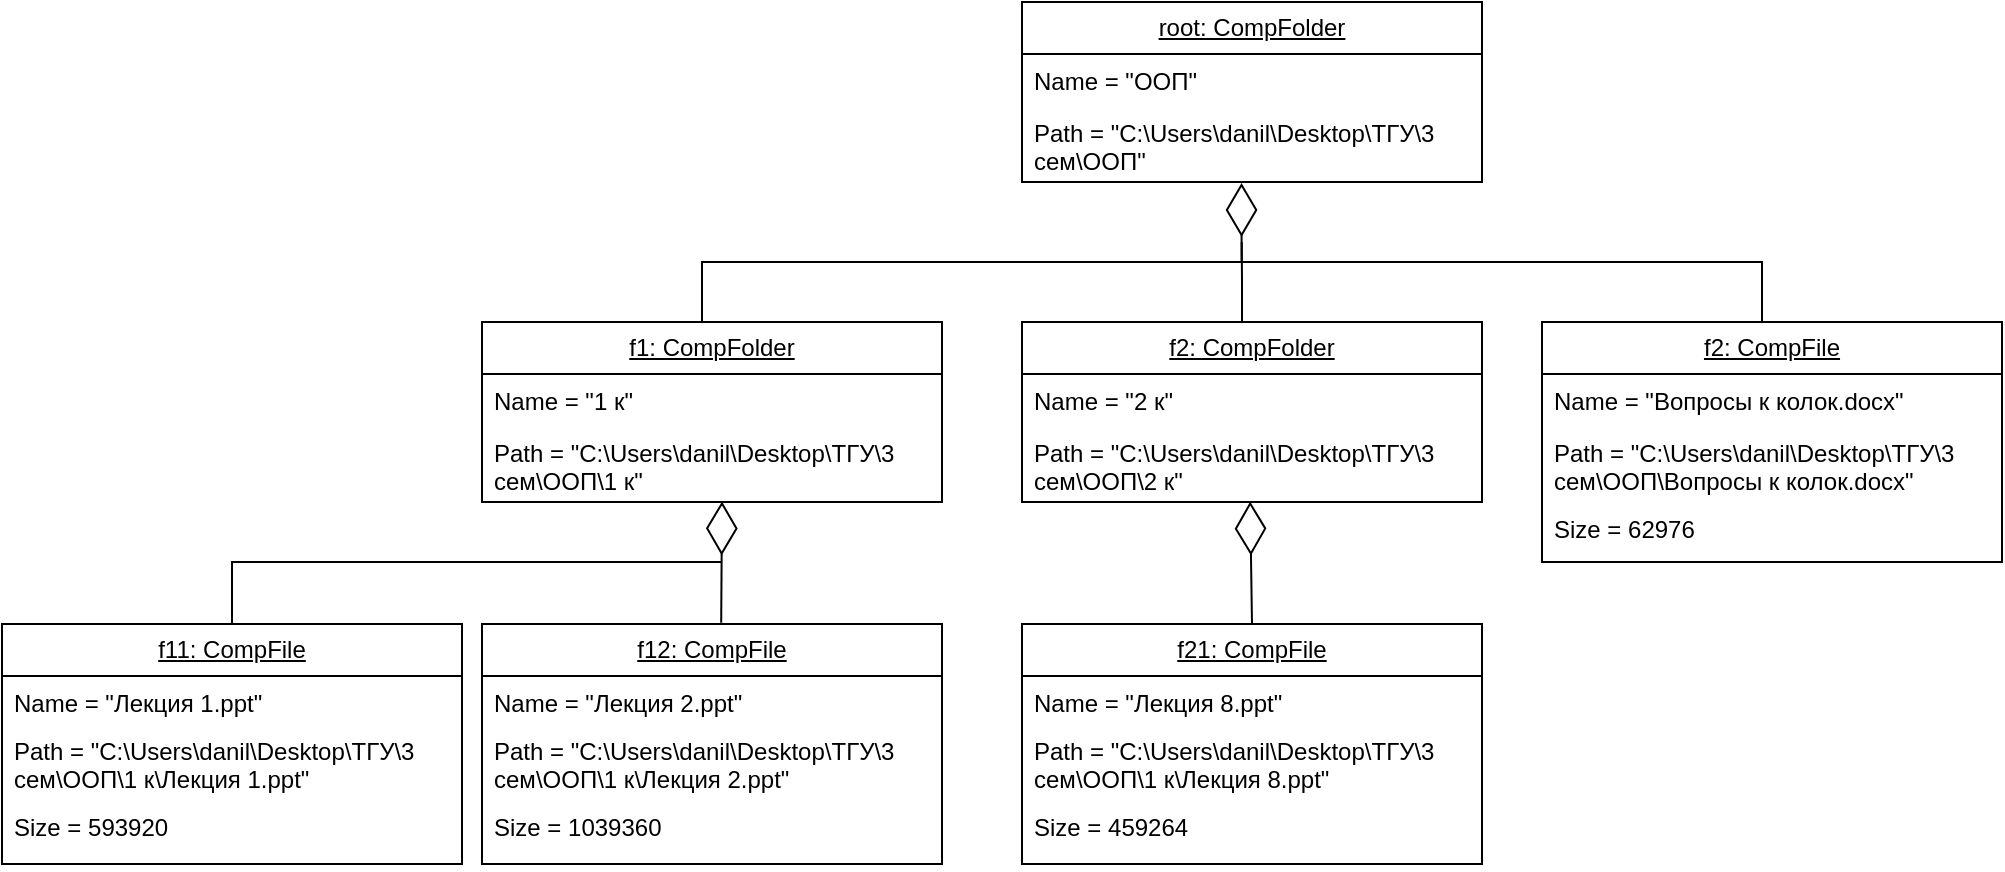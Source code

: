 <mxfile version="26.1.3">
  <diagram name="Страница — 1" id="pOF_18oeRZEmL7VJ6E2s">
    <mxGraphModel dx="911" dy="1123" grid="1" gridSize="10" guides="1" tooltips="1" connect="1" arrows="1" fold="1" page="1" pageScale="1" pageWidth="827" pageHeight="1169" math="0" shadow="0">
      <root>
        <mxCell id="0" />
        <mxCell id="1" parent="0" />
        <mxCell id="nhWssT9SL3rCpwEpZhzF-1" value="&lt;u&gt;root: CompFolder&lt;/u&gt;" style="swimlane;fontStyle=0;childLayout=stackLayout;horizontal=1;startSize=26;fillColor=none;horizontalStack=0;resizeParent=1;resizeParentMax=0;resizeLast=0;collapsible=1;marginBottom=0;whiteSpace=wrap;html=1;" vertex="1" parent="1">
          <mxGeometry x="530" y="290" width="230" height="90" as="geometry" />
        </mxCell>
        <mxCell id="nhWssT9SL3rCpwEpZhzF-2" value="Name = &quot;ООП&quot;" style="text;strokeColor=none;fillColor=none;align=left;verticalAlign=top;spacingLeft=4;spacingRight=4;overflow=hidden;rotatable=0;points=[[0,0.5],[1,0.5]];portConstraint=eastwest;whiteSpace=wrap;html=1;" vertex="1" parent="nhWssT9SL3rCpwEpZhzF-1">
          <mxGeometry y="26" width="230" height="26" as="geometry" />
        </mxCell>
        <mxCell id="nhWssT9SL3rCpwEpZhzF-3" value="Path = &quot;C:\\Users\\danil\\Desktop\\ТГУ\\3 сем\\ООП&quot;" style="text;strokeColor=none;fillColor=none;align=left;verticalAlign=top;spacingLeft=4;spacingRight=4;overflow=hidden;rotatable=0;points=[[0,0.5],[1,0.5]];portConstraint=eastwest;whiteSpace=wrap;html=1;" vertex="1" parent="nhWssT9SL3rCpwEpZhzF-1">
          <mxGeometry y="52" width="230" height="38" as="geometry" />
        </mxCell>
        <mxCell id="nhWssT9SL3rCpwEpZhzF-5" value="&lt;u&gt;f1: CompFolder&lt;/u&gt;" style="swimlane;fontStyle=0;childLayout=stackLayout;horizontal=1;startSize=26;fillColor=none;horizontalStack=0;resizeParent=1;resizeParentMax=0;resizeLast=0;collapsible=1;marginBottom=0;whiteSpace=wrap;html=1;" vertex="1" parent="1">
          <mxGeometry x="260" y="450" width="230" height="90" as="geometry" />
        </mxCell>
        <mxCell id="nhWssT9SL3rCpwEpZhzF-6" value="Name = &quot;1 к&quot;" style="text;strokeColor=none;fillColor=none;align=left;verticalAlign=top;spacingLeft=4;spacingRight=4;overflow=hidden;rotatable=0;points=[[0,0.5],[1,0.5]];portConstraint=eastwest;whiteSpace=wrap;html=1;" vertex="1" parent="nhWssT9SL3rCpwEpZhzF-5">
          <mxGeometry y="26" width="230" height="26" as="geometry" />
        </mxCell>
        <mxCell id="nhWssT9SL3rCpwEpZhzF-7" value="Path = &quot;C:\\Users\\danil\\Desktop\\ТГУ\\3 сем\\ООП\\1 к&quot;" style="text;strokeColor=none;fillColor=none;align=left;verticalAlign=top;spacingLeft=4;spacingRight=4;overflow=hidden;rotatable=0;points=[[0,0.5],[1,0.5]];portConstraint=eastwest;whiteSpace=wrap;html=1;" vertex="1" parent="nhWssT9SL3rCpwEpZhzF-5">
          <mxGeometry y="52" width="230" height="38" as="geometry" />
        </mxCell>
        <mxCell id="nhWssT9SL3rCpwEpZhzF-29" style="edgeStyle=orthogonalEdgeStyle;rounded=0;orthogonalLoop=1;jettySize=auto;html=1;exitX=0.5;exitY=0;exitDx=0;exitDy=0;endArrow=none;startFill=0;" edge="1" parent="1">
          <mxGeometry relative="1" as="geometry">
            <mxPoint x="639.865" y="410" as="targetPoint" />
            <mxPoint x="640" y="450" as="sourcePoint" />
            <Array as="points">
              <mxPoint x="640" y="430" />
              <mxPoint x="640" y="430" />
            </Array>
          </mxGeometry>
        </mxCell>
        <mxCell id="nhWssT9SL3rCpwEpZhzF-8" value="&lt;u&gt;f2: CompFolder&lt;/u&gt;" style="swimlane;fontStyle=0;childLayout=stackLayout;horizontal=1;startSize=26;fillColor=none;horizontalStack=0;resizeParent=1;resizeParentMax=0;resizeLast=0;collapsible=1;marginBottom=0;whiteSpace=wrap;html=1;" vertex="1" parent="1">
          <mxGeometry x="530" y="450" width="230" height="90" as="geometry" />
        </mxCell>
        <mxCell id="nhWssT9SL3rCpwEpZhzF-9" value="Name = &quot;2 к&quot;" style="text;strokeColor=none;fillColor=none;align=left;verticalAlign=top;spacingLeft=4;spacingRight=4;overflow=hidden;rotatable=0;points=[[0,0.5],[1,0.5]];portConstraint=eastwest;whiteSpace=wrap;html=1;" vertex="1" parent="nhWssT9SL3rCpwEpZhzF-8">
          <mxGeometry y="26" width="230" height="26" as="geometry" />
        </mxCell>
        <mxCell id="nhWssT9SL3rCpwEpZhzF-10" value="Path = &quot;C:\\Users\\danil\\Desktop\\ТГУ\\3 сем\\ООП\\2 к&quot;" style="text;strokeColor=none;fillColor=none;align=left;verticalAlign=top;spacingLeft=4;spacingRight=4;overflow=hidden;rotatable=0;points=[[0,0.5],[1,0.5]];portConstraint=eastwest;whiteSpace=wrap;html=1;" vertex="1" parent="nhWssT9SL3rCpwEpZhzF-8">
          <mxGeometry y="52" width="230" height="38" as="geometry" />
        </mxCell>
        <mxCell id="nhWssT9SL3rCpwEpZhzF-33" style="edgeStyle=orthogonalEdgeStyle;rounded=0;orthogonalLoop=1;jettySize=auto;html=1;exitX=0.5;exitY=0;exitDx=0;exitDy=0;endArrow=none;startFill=0;" edge="1" parent="1" source="nhWssT9SL3rCpwEpZhzF-11">
          <mxGeometry relative="1" as="geometry">
            <mxPoint x="380" y="570" as="targetPoint" />
            <Array as="points">
              <mxPoint x="135" y="570" />
            </Array>
          </mxGeometry>
        </mxCell>
        <mxCell id="nhWssT9SL3rCpwEpZhzF-11" value="&lt;u&gt;f11: CompFile&lt;/u&gt;" style="swimlane;fontStyle=0;childLayout=stackLayout;horizontal=1;startSize=26;fillColor=none;horizontalStack=0;resizeParent=1;resizeParentMax=0;resizeLast=0;collapsible=1;marginBottom=0;whiteSpace=wrap;html=1;" vertex="1" parent="1">
          <mxGeometry x="20" y="601" width="230" height="120" as="geometry" />
        </mxCell>
        <mxCell id="nhWssT9SL3rCpwEpZhzF-12" value="Name = &quot;Лекция 1.ppt&quot;" style="text;strokeColor=none;fillColor=none;align=left;verticalAlign=top;spacingLeft=4;spacingRight=4;overflow=hidden;rotatable=0;points=[[0,0.5],[1,0.5]];portConstraint=eastwest;whiteSpace=wrap;html=1;" vertex="1" parent="nhWssT9SL3rCpwEpZhzF-11">
          <mxGeometry y="26" width="230" height="24" as="geometry" />
        </mxCell>
        <mxCell id="nhWssT9SL3rCpwEpZhzF-13" value="Path = &quot;C:\\Users\\danil\\Desktop\\ТГУ\\3 сем\\ООП\\1 к\\Лекция 1.ppt&quot;" style="text;strokeColor=none;fillColor=none;align=left;verticalAlign=top;spacingLeft=4;spacingRight=4;overflow=hidden;rotatable=0;points=[[0,0.5],[1,0.5]];portConstraint=eastwest;whiteSpace=wrap;html=1;" vertex="1" parent="nhWssT9SL3rCpwEpZhzF-11">
          <mxGeometry y="50" width="230" height="38" as="geometry" />
        </mxCell>
        <mxCell id="nhWssT9SL3rCpwEpZhzF-18" value="Size =&amp;nbsp;593920" style="text;strokeColor=none;fillColor=none;align=left;verticalAlign=top;spacingLeft=4;spacingRight=4;overflow=hidden;rotatable=0;points=[[0,0.5],[1,0.5]];portConstraint=eastwest;whiteSpace=wrap;html=1;" vertex="1" parent="nhWssT9SL3rCpwEpZhzF-11">
          <mxGeometry y="88" width="230" height="32" as="geometry" />
        </mxCell>
        <mxCell id="nhWssT9SL3rCpwEpZhzF-14" value="&lt;u&gt;f12: CompFile&lt;/u&gt;" style="swimlane;fontStyle=0;childLayout=stackLayout;horizontal=1;startSize=26;fillColor=none;horizontalStack=0;resizeParent=1;resizeParentMax=0;resizeLast=0;collapsible=1;marginBottom=0;whiteSpace=wrap;html=1;" vertex="1" parent="1">
          <mxGeometry x="260" y="601" width="230" height="120" as="geometry" />
        </mxCell>
        <mxCell id="nhWssT9SL3rCpwEpZhzF-15" value="Name = &quot;Лекция 2.ppt&quot;" style="text;strokeColor=none;fillColor=none;align=left;verticalAlign=top;spacingLeft=4;spacingRight=4;overflow=hidden;rotatable=0;points=[[0,0.5],[1,0.5]];portConstraint=eastwest;whiteSpace=wrap;html=1;" vertex="1" parent="nhWssT9SL3rCpwEpZhzF-14">
          <mxGeometry y="26" width="230" height="24" as="geometry" />
        </mxCell>
        <mxCell id="nhWssT9SL3rCpwEpZhzF-16" value="Path = &quot;C:\\Users\\danil\\Desktop\\ТГУ\\3 сем\\ООП\\1 к\\Лекция 2.ppt&quot;" style="text;strokeColor=none;fillColor=none;align=left;verticalAlign=top;spacingLeft=4;spacingRight=4;overflow=hidden;rotatable=0;points=[[0,0.5],[1,0.5]];portConstraint=eastwest;whiteSpace=wrap;html=1;" vertex="1" parent="nhWssT9SL3rCpwEpZhzF-14">
          <mxGeometry y="50" width="230" height="38" as="geometry" />
        </mxCell>
        <mxCell id="nhWssT9SL3rCpwEpZhzF-19" value="Size =&amp;nbsp;1039360" style="text;strokeColor=none;fillColor=none;align=left;verticalAlign=top;spacingLeft=4;spacingRight=4;overflow=hidden;rotatable=0;points=[[0,0.5],[1,0.5]];portConstraint=eastwest;whiteSpace=wrap;html=1;" vertex="1" parent="nhWssT9SL3rCpwEpZhzF-14">
          <mxGeometry y="88" width="230" height="32" as="geometry" />
        </mxCell>
        <mxCell id="nhWssT9SL3rCpwEpZhzF-30" style="edgeStyle=orthogonalEdgeStyle;rounded=0;orthogonalLoop=1;jettySize=auto;html=1;exitX=0.5;exitY=0;exitDx=0;exitDy=0;endArrow=none;startFill=0;" edge="1" parent="1">
          <mxGeometry relative="1" as="geometry">
            <mxPoint x="640" y="420" as="targetPoint" />
            <mxPoint x="900" y="450.0" as="sourcePoint" />
            <Array as="points">
              <mxPoint x="900" y="420" />
            </Array>
          </mxGeometry>
        </mxCell>
        <mxCell id="nhWssT9SL3rCpwEpZhzF-20" value="&lt;u&gt;f2: CompFile&lt;/u&gt;" style="swimlane;fontStyle=0;childLayout=stackLayout;horizontal=1;startSize=26;fillColor=none;horizontalStack=0;resizeParent=1;resizeParentMax=0;resizeLast=0;collapsible=1;marginBottom=0;whiteSpace=wrap;html=1;" vertex="1" parent="1">
          <mxGeometry x="790" y="450" width="230" height="120" as="geometry" />
        </mxCell>
        <mxCell id="nhWssT9SL3rCpwEpZhzF-21" value="Name = &quot;Вопросы к колок.docx&quot;" style="text;strokeColor=none;fillColor=none;align=left;verticalAlign=top;spacingLeft=4;spacingRight=4;overflow=hidden;rotatable=0;points=[[0,0.5],[1,0.5]];portConstraint=eastwest;whiteSpace=wrap;html=1;" vertex="1" parent="nhWssT9SL3rCpwEpZhzF-20">
          <mxGeometry y="26" width="230" height="26" as="geometry" />
        </mxCell>
        <mxCell id="nhWssT9SL3rCpwEpZhzF-22" value="Path = &quot;C:\\Users\\danil\\Desktop\\ТГУ\\3 сем\\ООП\\Вопросы к колок.docx&quot;" style="text;strokeColor=none;fillColor=none;align=left;verticalAlign=top;spacingLeft=4;spacingRight=4;overflow=hidden;rotatable=0;points=[[0,0.5],[1,0.5]];portConstraint=eastwest;whiteSpace=wrap;html=1;" vertex="1" parent="nhWssT9SL3rCpwEpZhzF-20">
          <mxGeometry y="52" width="230" height="38" as="geometry" />
        </mxCell>
        <mxCell id="nhWssT9SL3rCpwEpZhzF-27" value="Size =&amp;nbsp;62976" style="text;strokeColor=none;fillColor=none;align=left;verticalAlign=top;spacingLeft=4;spacingRight=4;overflow=hidden;rotatable=0;points=[[0,0.5],[1,0.5]];portConstraint=eastwest;whiteSpace=wrap;html=1;" vertex="1" parent="nhWssT9SL3rCpwEpZhzF-20">
          <mxGeometry y="90" width="230" height="30" as="geometry" />
        </mxCell>
        <mxCell id="nhWssT9SL3rCpwEpZhzF-23" value="&lt;u&gt;f21: CompFile&lt;/u&gt;" style="swimlane;fontStyle=0;childLayout=stackLayout;horizontal=1;startSize=26;fillColor=none;horizontalStack=0;resizeParent=1;resizeParentMax=0;resizeLast=0;collapsible=1;marginBottom=0;whiteSpace=wrap;html=1;" vertex="1" parent="1">
          <mxGeometry x="530" y="601" width="230" height="120" as="geometry" />
        </mxCell>
        <mxCell id="nhWssT9SL3rCpwEpZhzF-24" value="Name = &quot;Лекция 8.ppt&quot;" style="text;strokeColor=none;fillColor=none;align=left;verticalAlign=top;spacingLeft=4;spacingRight=4;overflow=hidden;rotatable=0;points=[[0,0.5],[1,0.5]];portConstraint=eastwest;whiteSpace=wrap;html=1;" vertex="1" parent="nhWssT9SL3rCpwEpZhzF-23">
          <mxGeometry y="26" width="230" height="24" as="geometry" />
        </mxCell>
        <mxCell id="nhWssT9SL3rCpwEpZhzF-25" value="Path = &quot;C:\\Users\\danil\\Desktop\\ТГУ\\3 сем\\ООП\\1 к\\Лекция 8.ppt&quot;" style="text;strokeColor=none;fillColor=none;align=left;verticalAlign=top;spacingLeft=4;spacingRight=4;overflow=hidden;rotatable=0;points=[[0,0.5],[1,0.5]];portConstraint=eastwest;whiteSpace=wrap;html=1;" vertex="1" parent="nhWssT9SL3rCpwEpZhzF-23">
          <mxGeometry y="50" width="230" height="38" as="geometry" />
        </mxCell>
        <mxCell id="nhWssT9SL3rCpwEpZhzF-26" value="Size =&amp;nbsp;459264" style="text;strokeColor=none;fillColor=none;align=left;verticalAlign=top;spacingLeft=4;spacingRight=4;overflow=hidden;rotatable=0;points=[[0,0.5],[1,0.5]];portConstraint=eastwest;whiteSpace=wrap;html=1;" vertex="1" parent="nhWssT9SL3rCpwEpZhzF-23">
          <mxGeometry y="88" width="230" height="32" as="geometry" />
        </mxCell>
        <mxCell id="nhWssT9SL3rCpwEpZhzF-28" value="" style="endArrow=diamondThin;endFill=0;endSize=24;html=1;rounded=0;entryX=0.499;entryY=1.014;entryDx=0;entryDy=0;entryPerimeter=0;exitX=0.5;exitY=0;exitDx=0;exitDy=0;edgeStyle=orthogonalEdgeStyle;" edge="1" parent="1">
          <mxGeometry width="160" relative="1" as="geometry">
            <mxPoint x="370" y="450" as="sourcePoint" />
            <mxPoint x="639.77" y="380.532" as="targetPoint" />
            <Array as="points">
              <mxPoint x="370" y="420" />
              <mxPoint x="640" y="420" />
            </Array>
          </mxGeometry>
        </mxCell>
        <mxCell id="nhWssT9SL3rCpwEpZhzF-31" value="" style="endArrow=diamondThin;endFill=0;endSize=24;html=1;rounded=0;entryX=0.496;entryY=0.995;entryDx=0;entryDy=0;entryPerimeter=0;exitX=0.5;exitY=0;exitDx=0;exitDy=0;" edge="1" parent="1" source="nhWssT9SL3rCpwEpZhzF-23" target="nhWssT9SL3rCpwEpZhzF-10">
          <mxGeometry width="160" relative="1" as="geometry">
            <mxPoint x="570" y="580" as="sourcePoint" />
            <mxPoint x="730" y="580" as="targetPoint" />
          </mxGeometry>
        </mxCell>
        <mxCell id="nhWssT9SL3rCpwEpZhzF-32" value="" style="endArrow=diamondThin;endFill=0;endSize=24;html=1;rounded=0;entryX=0.5;entryY=0.993;entryDx=0;entryDy=0;entryPerimeter=0;exitX=0.52;exitY=-0.005;exitDx=0;exitDy=0;exitPerimeter=0;" edge="1" parent="1" source="nhWssT9SL3rCpwEpZhzF-14">
          <mxGeometry width="160" relative="1" as="geometry">
            <mxPoint x="380" y="590" as="sourcePoint" />
            <mxPoint x="380" y="539.734" as="targetPoint" />
          </mxGeometry>
        </mxCell>
      </root>
    </mxGraphModel>
  </diagram>
</mxfile>
